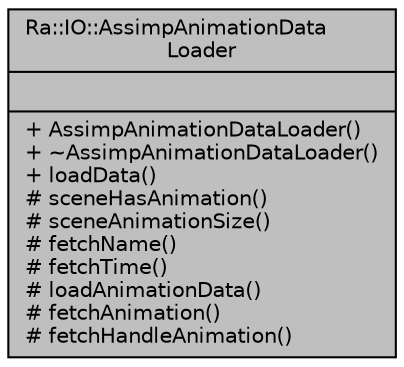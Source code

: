 digraph "Ra::IO::AssimpAnimationDataLoader"
{
 // INTERACTIVE_SVG=YES
 // LATEX_PDF_SIZE
  edge [fontname="Helvetica",fontsize="10",labelfontname="Helvetica",labelfontsize="10"];
  node [fontname="Helvetica",fontsize="10",shape=record];
  Node1 [label="{Ra::IO::AssimpAnimationData\lLoader\n||+ AssimpAnimationDataLoader()\l+ ~AssimpAnimationDataLoader()\l+ loadData()\l# sceneHasAnimation()\l# sceneAnimationSize()\l# fetchName()\l# fetchTime()\l# loadAnimationData()\l# fetchAnimation()\l# fetchHandleAnimation()\l}",height=0.2,width=0.4,color="black", fillcolor="grey75", style="filled", fontcolor="black",tooltip=" "];
}
